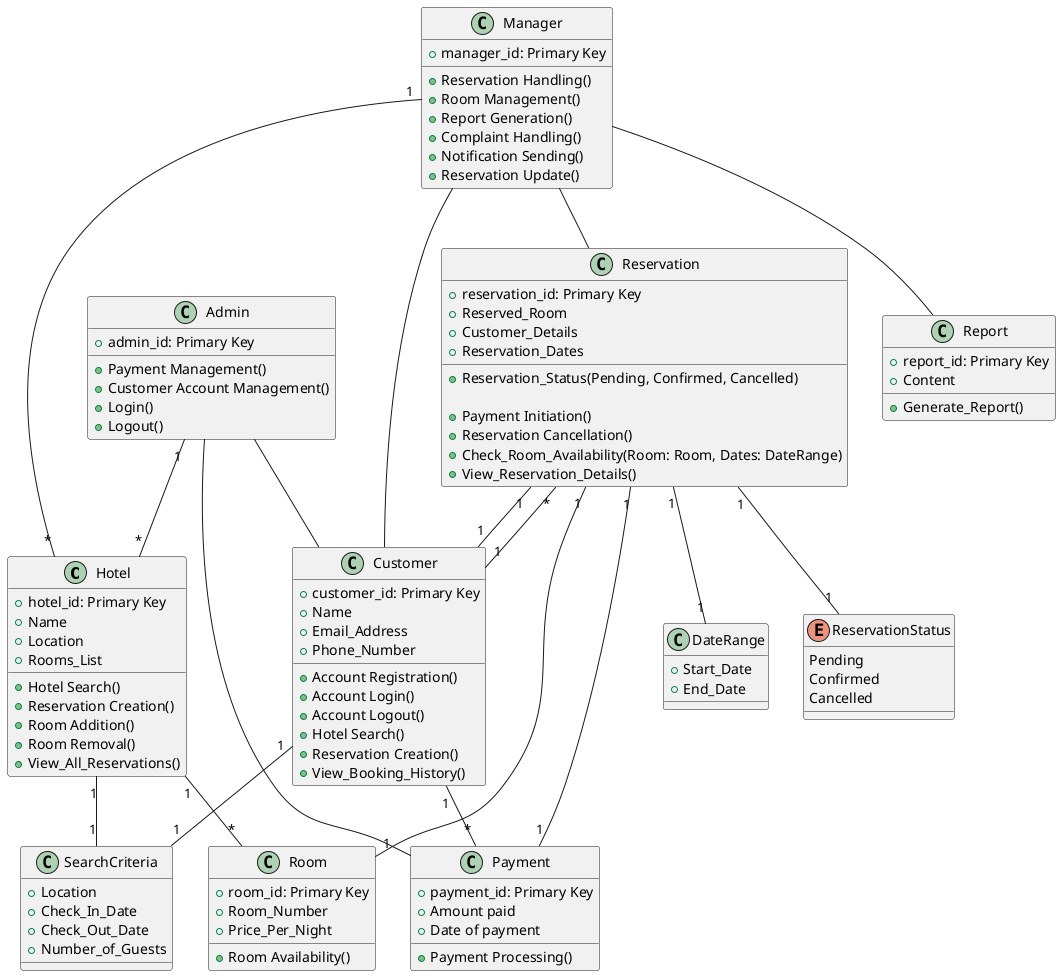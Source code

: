 @startuml
class Hotel {
  +hotel_id: Primary Key
  +Name
  +Location
  +Rooms_List

  +Hotel Search()
  +Reservation Creation()
  +Room Addition()
  +Room Removal()
  +View_All_Reservations()
}

class Room {
  +room_id: Primary Key
  +Room_Number
  +Price_Per_Night

  +Room Availability()
}

class Customer {
  +customer_id: Primary Key
  +Name
  +Email_Address
  +Phone_Number

  +Account Registration()
  +Account Login()
  +Account Logout()
  +Hotel Search()
  +Reservation Creation()
  +View_Booking_History()
}

class Reservation {
  +reservation_id: Primary Key
  +Reserved_Room
  +Customer_Details
  +Reservation_Dates
  +Reservation_Status(Pending, Confirmed, Cancelled)

  +Payment Initiation()
  +Reservation Cancellation()
  +Check_Room_Availability(Room: Room, Dates: DateRange)
  +View_Reservation_Details()
}

class Payment {
  +payment_id: Primary Key
  +Amount paid
  +Date of payment

  +Payment Processing()
}

class Admin {
  +admin_id: Primary Key

  +Payment Management()
  +Customer Account Management()
  +Login()
  +Logout()
}

class Manager {
  +manager_id: Primary Key

  +Reservation Handling()
  +Room Management()
  +Report Generation()
  +Complaint Handling()
  +Notification Sending()
  +Reservation Update()
}

class SearchCriteria {
  +Location
  +Check_In_Date
  +Check_Out_Date
  +Number_of_Guests
}

class DateRange {
  +Start_Date
  +End_Date
}

class Report {
  +report_id: Primary Key
  +Content
  +Generate_Report()
}

enum ReservationStatus {
  Pending
  Confirmed
  Cancelled
}

Admin "1" -- "*" Hotel
Hotel "1" -- "*" Room
Customer "1" -- "*" Reservation
Reservation "1" -- "1" Room
Reservation "1" -- "1" Customer
Reservation "1" -- "1" Payment
Reservation "1" -- "1" DateRange
Reservation "1" -- "1" ReservationStatus
Admin -- Payment
Admin -- Customer
Manager "1" -- "*" Hotel
Manager -- Reservation
Manager -- Report
Manager -- Customer
Customer "1" -- "*" Payment
Customer "1" -- "1" SearchCriteria
Hotel "1" -- "1" SearchCriteria
@enduml
